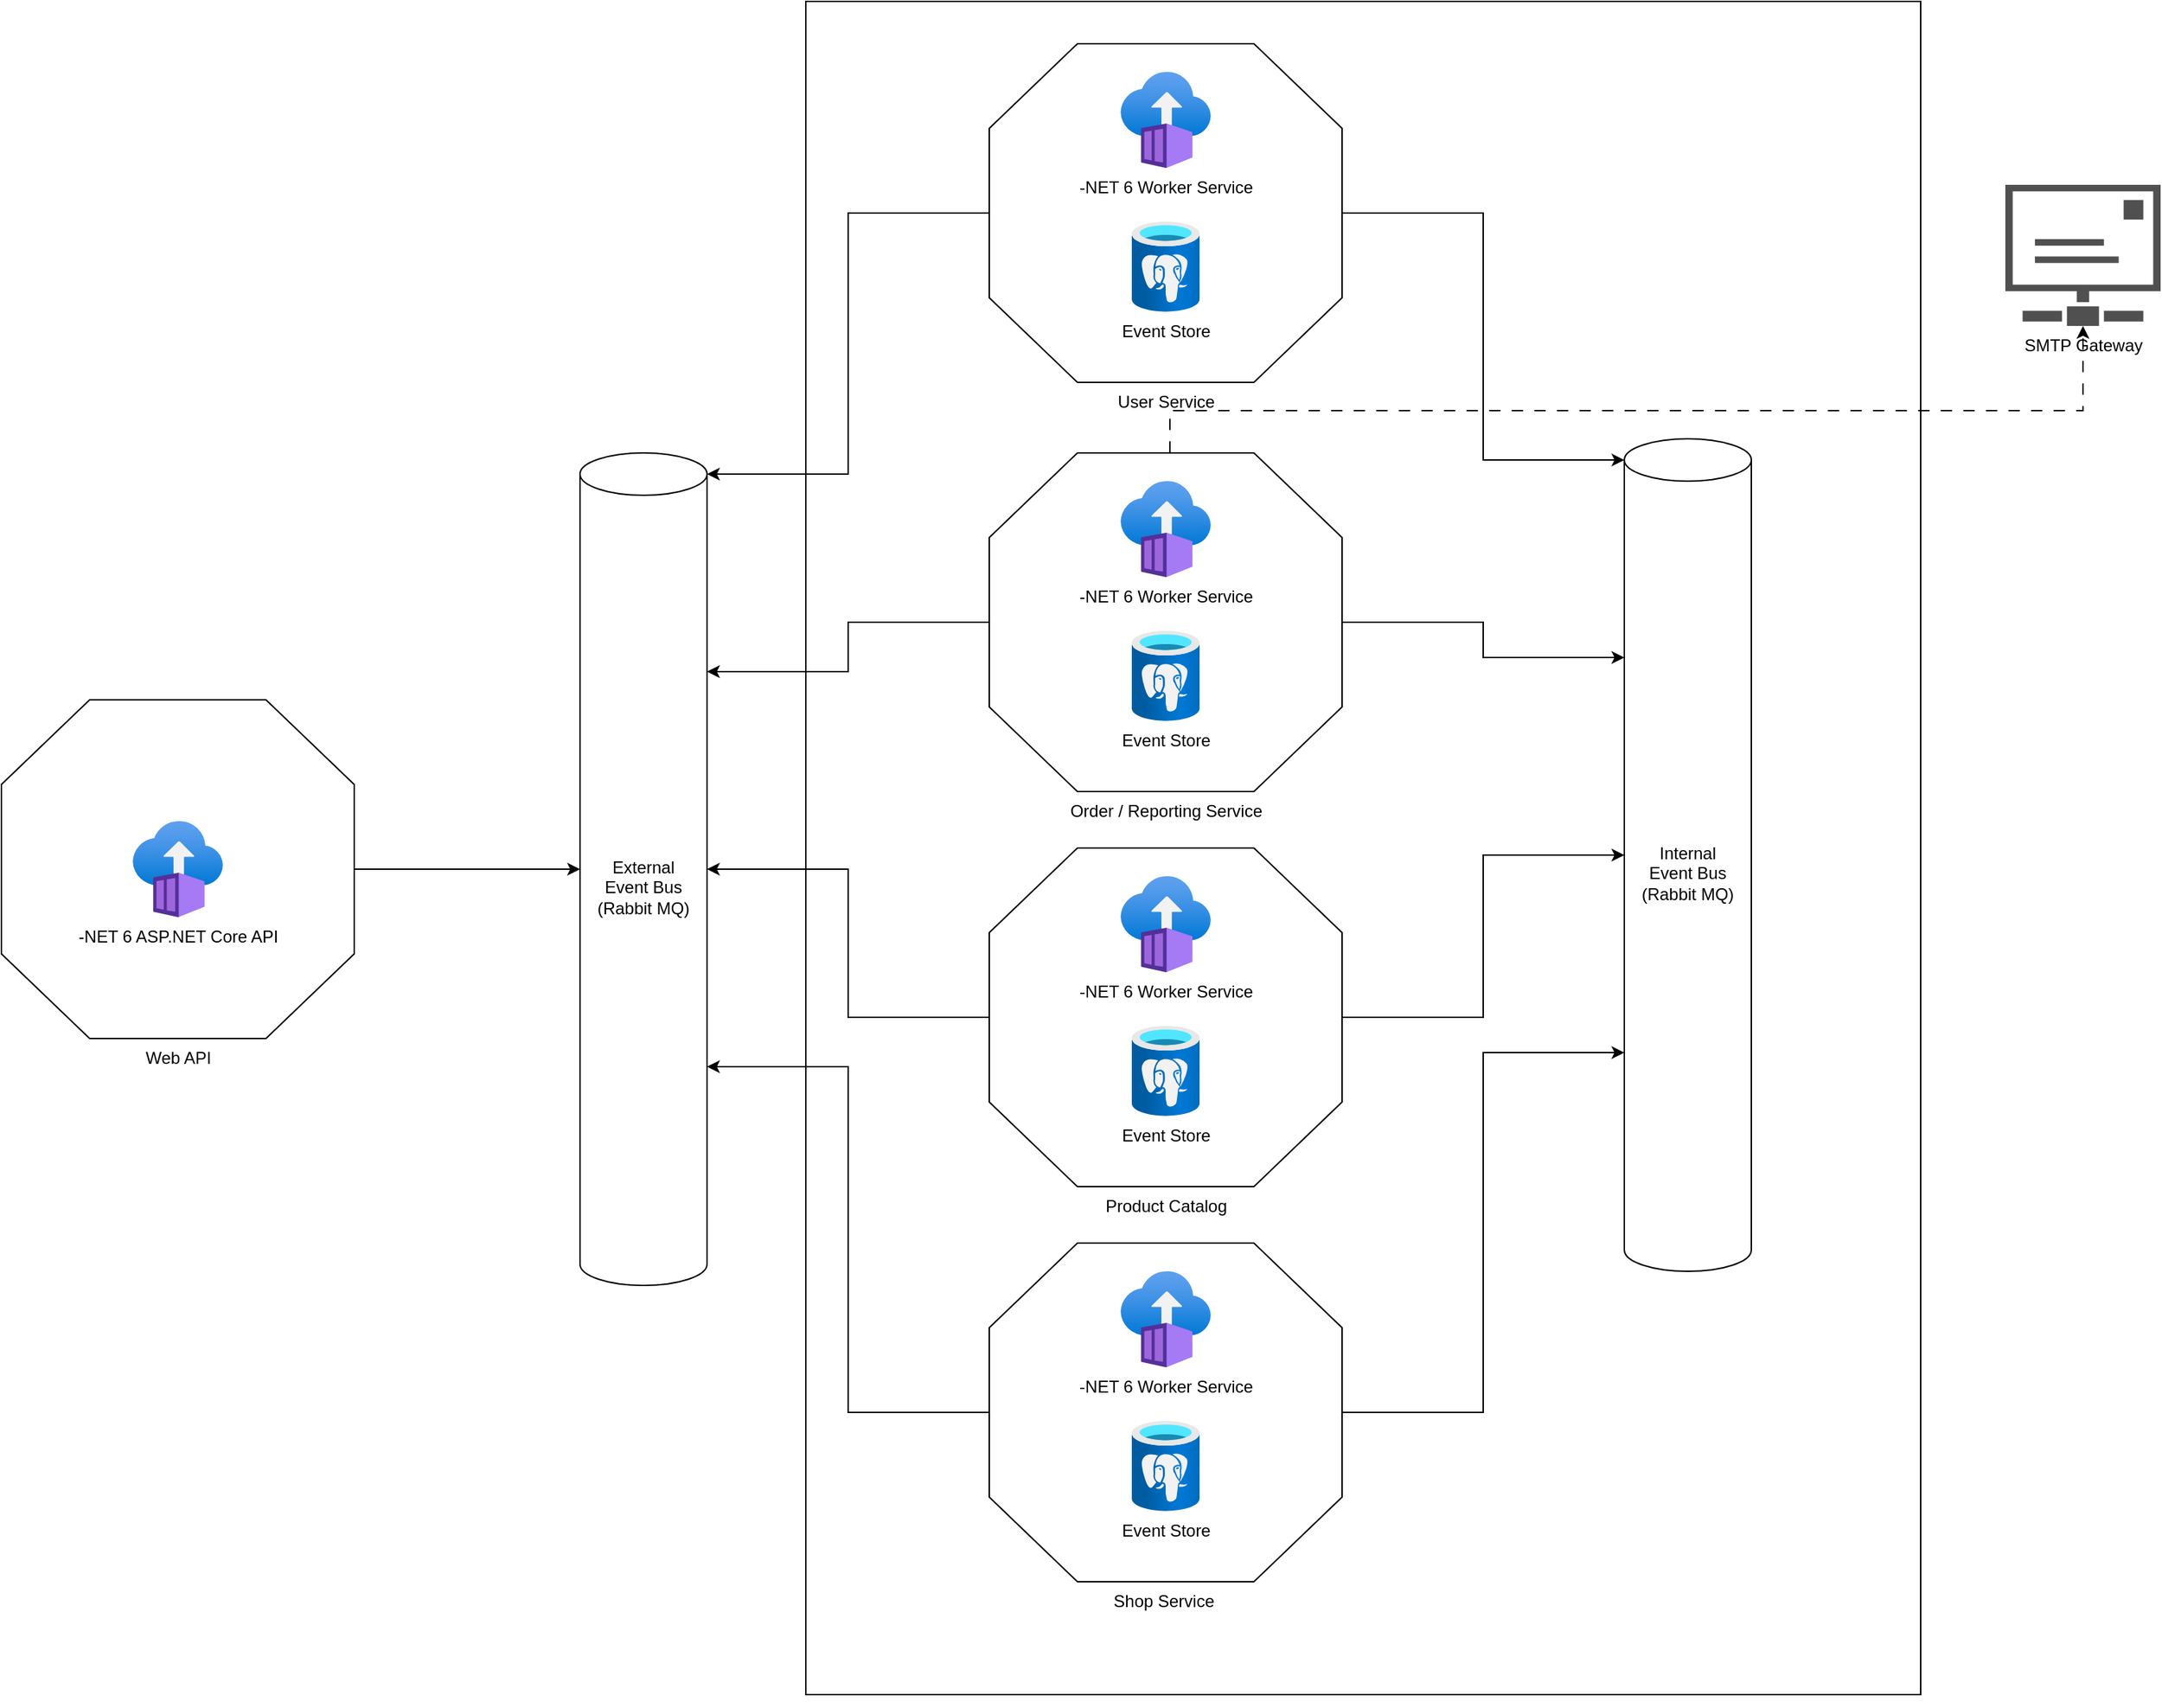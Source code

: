 <mxfile version="21.6.2" type="device">
  <diagram name="Page-1" id="LeqBt3QxtkIke1zQ_wx4">
    <mxGraphModel dx="3475" dy="1318" grid="1" gridSize="10" guides="1" tooltips="1" connect="1" arrows="1" fold="1" page="1" pageScale="1" pageWidth="1654" pageHeight="1169" math="0" shadow="0">
      <root>
        <mxCell id="0" />
        <mxCell id="1" parent="0" />
        <mxCell id="7f5UihAbvfZewNqgtJsA-15" value="" style="rounded=0;whiteSpace=wrap;html=1;" parent="1" vertex="1">
          <mxGeometry x="1060" y="60" width="790" height="1200" as="geometry" />
        </mxCell>
        <mxCell id="OSAskZM3fPVOvL9MaifF-22" style="edgeStyle=orthogonalEdgeStyle;rounded=0;orthogonalLoop=1;jettySize=auto;html=1;entryX=1;entryY=0;entryDx=0;entryDy=15;entryPerimeter=0;" edge="1" parent="1" source="7f5UihAbvfZewNqgtJsA-6" target="OSAskZM3fPVOvL9MaifF-14">
          <mxGeometry relative="1" as="geometry" />
        </mxCell>
        <mxCell id="OSAskZM3fPVOvL9MaifF-28" style="edgeStyle=orthogonalEdgeStyle;rounded=0;orthogonalLoop=1;jettySize=auto;html=1;entryX=0;entryY=0;entryDx=0;entryDy=15;entryPerimeter=0;" edge="1" parent="1" source="7f5UihAbvfZewNqgtJsA-6" target="OSAskZM3fPVOvL9MaifF-1">
          <mxGeometry relative="1" as="geometry" />
        </mxCell>
        <mxCell id="7f5UihAbvfZewNqgtJsA-6" value="User Service" style="verticalLabelPosition=bottom;verticalAlign=top;html=1;shape=mxgraph.basic.polygon;polyCoords=[[0.25,0],[0.75,0],[1,0.25],[1,0.75],[0.75,1],[0.25,1],[0,0.75],[0,0.25]];polyline=0;" parent="1" vertex="1">
          <mxGeometry x="1190" y="90" width="250" height="240" as="geometry" />
        </mxCell>
        <mxCell id="7f5UihAbvfZewNqgtJsA-16" style="edgeStyle=orthogonalEdgeStyle;rounded=0;orthogonalLoop=1;jettySize=auto;html=1;exitX=0.5;exitY=1;exitDx=0;exitDy=0;" parent="1" source="7f5UihAbvfZewNqgtJsA-15" target="7f5UihAbvfZewNqgtJsA-15" edge="1">
          <mxGeometry relative="1" as="geometry" />
        </mxCell>
        <mxCell id="OSAskZM3fPVOvL9MaifF-1" value="Internal&lt;br&gt;Event Bus&lt;br&gt;(Rabbit MQ)" style="shape=cylinder3;whiteSpace=wrap;html=1;boundedLbl=1;backgroundOutline=1;size=15;" vertex="1" parent="1">
          <mxGeometry x="1640" y="370" width="90" height="590" as="geometry" />
        </mxCell>
        <mxCell id="OSAskZM3fPVOvL9MaifF-2" value="-NET 6 Worker Service" style="image;aspect=fixed;html=1;points=[];align=center;fontSize=12;image=img/lib/azure2/compute/Container_Instances.svg;" vertex="1" parent="1">
          <mxGeometry x="1283" y="110" width="64" height="68" as="geometry" />
        </mxCell>
        <mxCell id="OSAskZM3fPVOvL9MaifF-3" value="Event Store" style="image;aspect=fixed;html=1;points=[];align=center;fontSize=12;image=img/lib/azure2/databases/Azure_Database_PostgreSQL_Server.svg;" vertex="1" parent="1">
          <mxGeometry x="1291" y="216" width="48" height="64" as="geometry" />
        </mxCell>
        <mxCell id="OSAskZM3fPVOvL9MaifF-23" style="edgeStyle=orthogonalEdgeStyle;rounded=0;orthogonalLoop=1;jettySize=auto;html=1;entryX=1;entryY=0;entryDx=0;entryDy=155;entryPerimeter=0;" edge="1" parent="1" source="OSAskZM3fPVOvL9MaifF-4" target="OSAskZM3fPVOvL9MaifF-14">
          <mxGeometry relative="1" as="geometry" />
        </mxCell>
        <mxCell id="OSAskZM3fPVOvL9MaifF-27" style="edgeStyle=orthogonalEdgeStyle;rounded=0;orthogonalLoop=1;jettySize=auto;html=1;dashed=1;dashPattern=8 8;exitX=0.512;exitY=-0.001;exitDx=0;exitDy=0;exitPerimeter=0;" edge="1" parent="1" source="OSAskZM3fPVOvL9MaifF-4" target="OSAskZM3fPVOvL9MaifF-26">
          <mxGeometry relative="1" as="geometry">
            <mxPoint x="1440" y="506" as="sourcePoint" />
            <mxPoint x="1910" y="276" as="targetPoint" />
            <Array as="points">
              <mxPoint x="1318" y="350" />
              <mxPoint x="1965" y="350" />
            </Array>
          </mxGeometry>
        </mxCell>
        <mxCell id="OSAskZM3fPVOvL9MaifF-29" style="edgeStyle=orthogonalEdgeStyle;rounded=0;orthogonalLoop=1;jettySize=auto;html=1;entryX=0;entryY=0;entryDx=0;entryDy=155;entryPerimeter=0;" edge="1" parent="1" source="OSAskZM3fPVOvL9MaifF-4" target="OSAskZM3fPVOvL9MaifF-1">
          <mxGeometry relative="1" as="geometry" />
        </mxCell>
        <mxCell id="OSAskZM3fPVOvL9MaifF-4" value="Order / Reporting Service" style="verticalLabelPosition=bottom;verticalAlign=top;html=1;shape=mxgraph.basic.polygon;polyCoords=[[0.25,0],[0.75,0],[1,0.25],[1,0.75],[0.75,1],[0.25,1],[0,0.75],[0,0.25]];polyline=0;" vertex="1" parent="1">
          <mxGeometry x="1190" y="380" width="250" height="240" as="geometry" />
        </mxCell>
        <mxCell id="OSAskZM3fPVOvL9MaifF-5" value="-NET 6 Worker Service" style="image;aspect=fixed;html=1;points=[];align=center;fontSize=12;image=img/lib/azure2/compute/Container_Instances.svg;" vertex="1" parent="1">
          <mxGeometry x="1283" y="400" width="64" height="68" as="geometry" />
        </mxCell>
        <mxCell id="OSAskZM3fPVOvL9MaifF-6" value="Event Store" style="image;aspect=fixed;html=1;points=[];align=center;fontSize=12;image=img/lib/azure2/databases/Azure_Database_PostgreSQL_Server.svg;" vertex="1" parent="1">
          <mxGeometry x="1291" y="506" width="48" height="64" as="geometry" />
        </mxCell>
        <mxCell id="OSAskZM3fPVOvL9MaifF-24" style="edgeStyle=orthogonalEdgeStyle;rounded=0;orthogonalLoop=1;jettySize=auto;html=1;" edge="1" parent="1" source="OSAskZM3fPVOvL9MaifF-7" target="OSAskZM3fPVOvL9MaifF-14">
          <mxGeometry relative="1" as="geometry" />
        </mxCell>
        <mxCell id="OSAskZM3fPVOvL9MaifF-30" style="edgeStyle=orthogonalEdgeStyle;rounded=0;orthogonalLoop=1;jettySize=auto;html=1;" edge="1" parent="1" source="OSAskZM3fPVOvL9MaifF-7" target="OSAskZM3fPVOvL9MaifF-1">
          <mxGeometry relative="1" as="geometry" />
        </mxCell>
        <mxCell id="OSAskZM3fPVOvL9MaifF-7" value="Product Catalog" style="verticalLabelPosition=bottom;verticalAlign=top;html=1;shape=mxgraph.basic.polygon;polyCoords=[[0.25,0],[0.75,0],[1,0.25],[1,0.75],[0.75,1],[0.25,1],[0,0.75],[0,0.25]];polyline=0;" vertex="1" parent="1">
          <mxGeometry x="1190" y="660" width="250" height="240" as="geometry" />
        </mxCell>
        <mxCell id="OSAskZM3fPVOvL9MaifF-8" value="-NET 6 Worker Service" style="image;aspect=fixed;html=1;points=[];align=center;fontSize=12;image=img/lib/azure2/compute/Container_Instances.svg;" vertex="1" parent="1">
          <mxGeometry x="1283" y="680" width="64" height="68" as="geometry" />
        </mxCell>
        <mxCell id="OSAskZM3fPVOvL9MaifF-9" value="Event Store" style="image;aspect=fixed;html=1;points=[];align=center;fontSize=12;image=img/lib/azure2/databases/Azure_Database_PostgreSQL_Server.svg;" vertex="1" parent="1">
          <mxGeometry x="1291" y="786" width="48" height="64" as="geometry" />
        </mxCell>
        <mxCell id="OSAskZM3fPVOvL9MaifF-25" style="edgeStyle=orthogonalEdgeStyle;rounded=0;orthogonalLoop=1;jettySize=auto;html=1;entryX=1;entryY=0;entryDx=0;entryDy=435;entryPerimeter=0;" edge="1" parent="1" source="OSAskZM3fPVOvL9MaifF-10" target="OSAskZM3fPVOvL9MaifF-14">
          <mxGeometry relative="1" as="geometry" />
        </mxCell>
        <mxCell id="OSAskZM3fPVOvL9MaifF-31" style="edgeStyle=orthogonalEdgeStyle;rounded=0;orthogonalLoop=1;jettySize=auto;html=1;entryX=0;entryY=0;entryDx=0;entryDy=435;entryPerimeter=0;" edge="1" parent="1" source="OSAskZM3fPVOvL9MaifF-10" target="OSAskZM3fPVOvL9MaifF-1">
          <mxGeometry relative="1" as="geometry" />
        </mxCell>
        <mxCell id="OSAskZM3fPVOvL9MaifF-10" value="Shop Service&amp;nbsp;&lt;br&gt;" style="verticalLabelPosition=bottom;verticalAlign=top;html=1;shape=mxgraph.basic.polygon;polyCoords=[[0.25,0],[0.75,0],[1,0.25],[1,0.75],[0.75,1],[0.25,1],[0,0.75],[0,0.25]];polyline=0;" vertex="1" parent="1">
          <mxGeometry x="1190" y="940" width="250" height="240" as="geometry" />
        </mxCell>
        <mxCell id="OSAskZM3fPVOvL9MaifF-11" value="-NET 6 Worker Service" style="image;aspect=fixed;html=1;points=[];align=center;fontSize=12;image=img/lib/azure2/compute/Container_Instances.svg;" vertex="1" parent="1">
          <mxGeometry x="1283" y="960" width="64" height="68" as="geometry" />
        </mxCell>
        <mxCell id="OSAskZM3fPVOvL9MaifF-12" value="Event Store" style="image;aspect=fixed;html=1;points=[];align=center;fontSize=12;image=img/lib/azure2/databases/Azure_Database_PostgreSQL_Server.svg;" vertex="1" parent="1">
          <mxGeometry x="1291" y="1066" width="48" height="64" as="geometry" />
        </mxCell>
        <mxCell id="OSAskZM3fPVOvL9MaifF-14" value="External&lt;br&gt;Event Bus&lt;br&gt;(Rabbit MQ)" style="shape=cylinder3;whiteSpace=wrap;html=1;boundedLbl=1;backgroundOutline=1;size=15;" vertex="1" parent="1">
          <mxGeometry x="900" y="380" width="90" height="590" as="geometry" />
        </mxCell>
        <mxCell id="OSAskZM3fPVOvL9MaifF-21" style="edgeStyle=orthogonalEdgeStyle;rounded=0;orthogonalLoop=1;jettySize=auto;html=1;" edge="1" parent="1" source="OSAskZM3fPVOvL9MaifF-15" target="OSAskZM3fPVOvL9MaifF-14">
          <mxGeometry relative="1" as="geometry" />
        </mxCell>
        <mxCell id="OSAskZM3fPVOvL9MaifF-15" value="Web API" style="verticalLabelPosition=bottom;verticalAlign=top;html=1;shape=mxgraph.basic.polygon;polyCoords=[[0.25,0],[0.75,0],[1,0.25],[1,0.75],[0.75,1],[0.25,1],[0,0.75],[0,0.25]];polyline=0;" vertex="1" parent="1">
          <mxGeometry x="490" y="555" width="250" height="240" as="geometry" />
        </mxCell>
        <mxCell id="OSAskZM3fPVOvL9MaifF-16" value="-NET 6 ASP.NET Core API" style="image;aspect=fixed;html=1;points=[];align=center;fontSize=12;image=img/lib/azure2/compute/Container_Instances.svg;" vertex="1" parent="1">
          <mxGeometry x="583" y="641" width="64" height="68" as="geometry" />
        </mxCell>
        <mxCell id="OSAskZM3fPVOvL9MaifF-26" value="SMTP Gateway" style="sketch=0;pointerEvents=1;shadow=0;dashed=0;html=1;strokeColor=none;fillColor=#505050;labelPosition=center;verticalLabelPosition=bottom;verticalAlign=top;outlineConnect=0;align=center;shape=mxgraph.office.communications.smtp_connector;" vertex="1" parent="1">
          <mxGeometry x="1910" y="190" width="110" height="100" as="geometry" />
        </mxCell>
      </root>
    </mxGraphModel>
  </diagram>
</mxfile>
